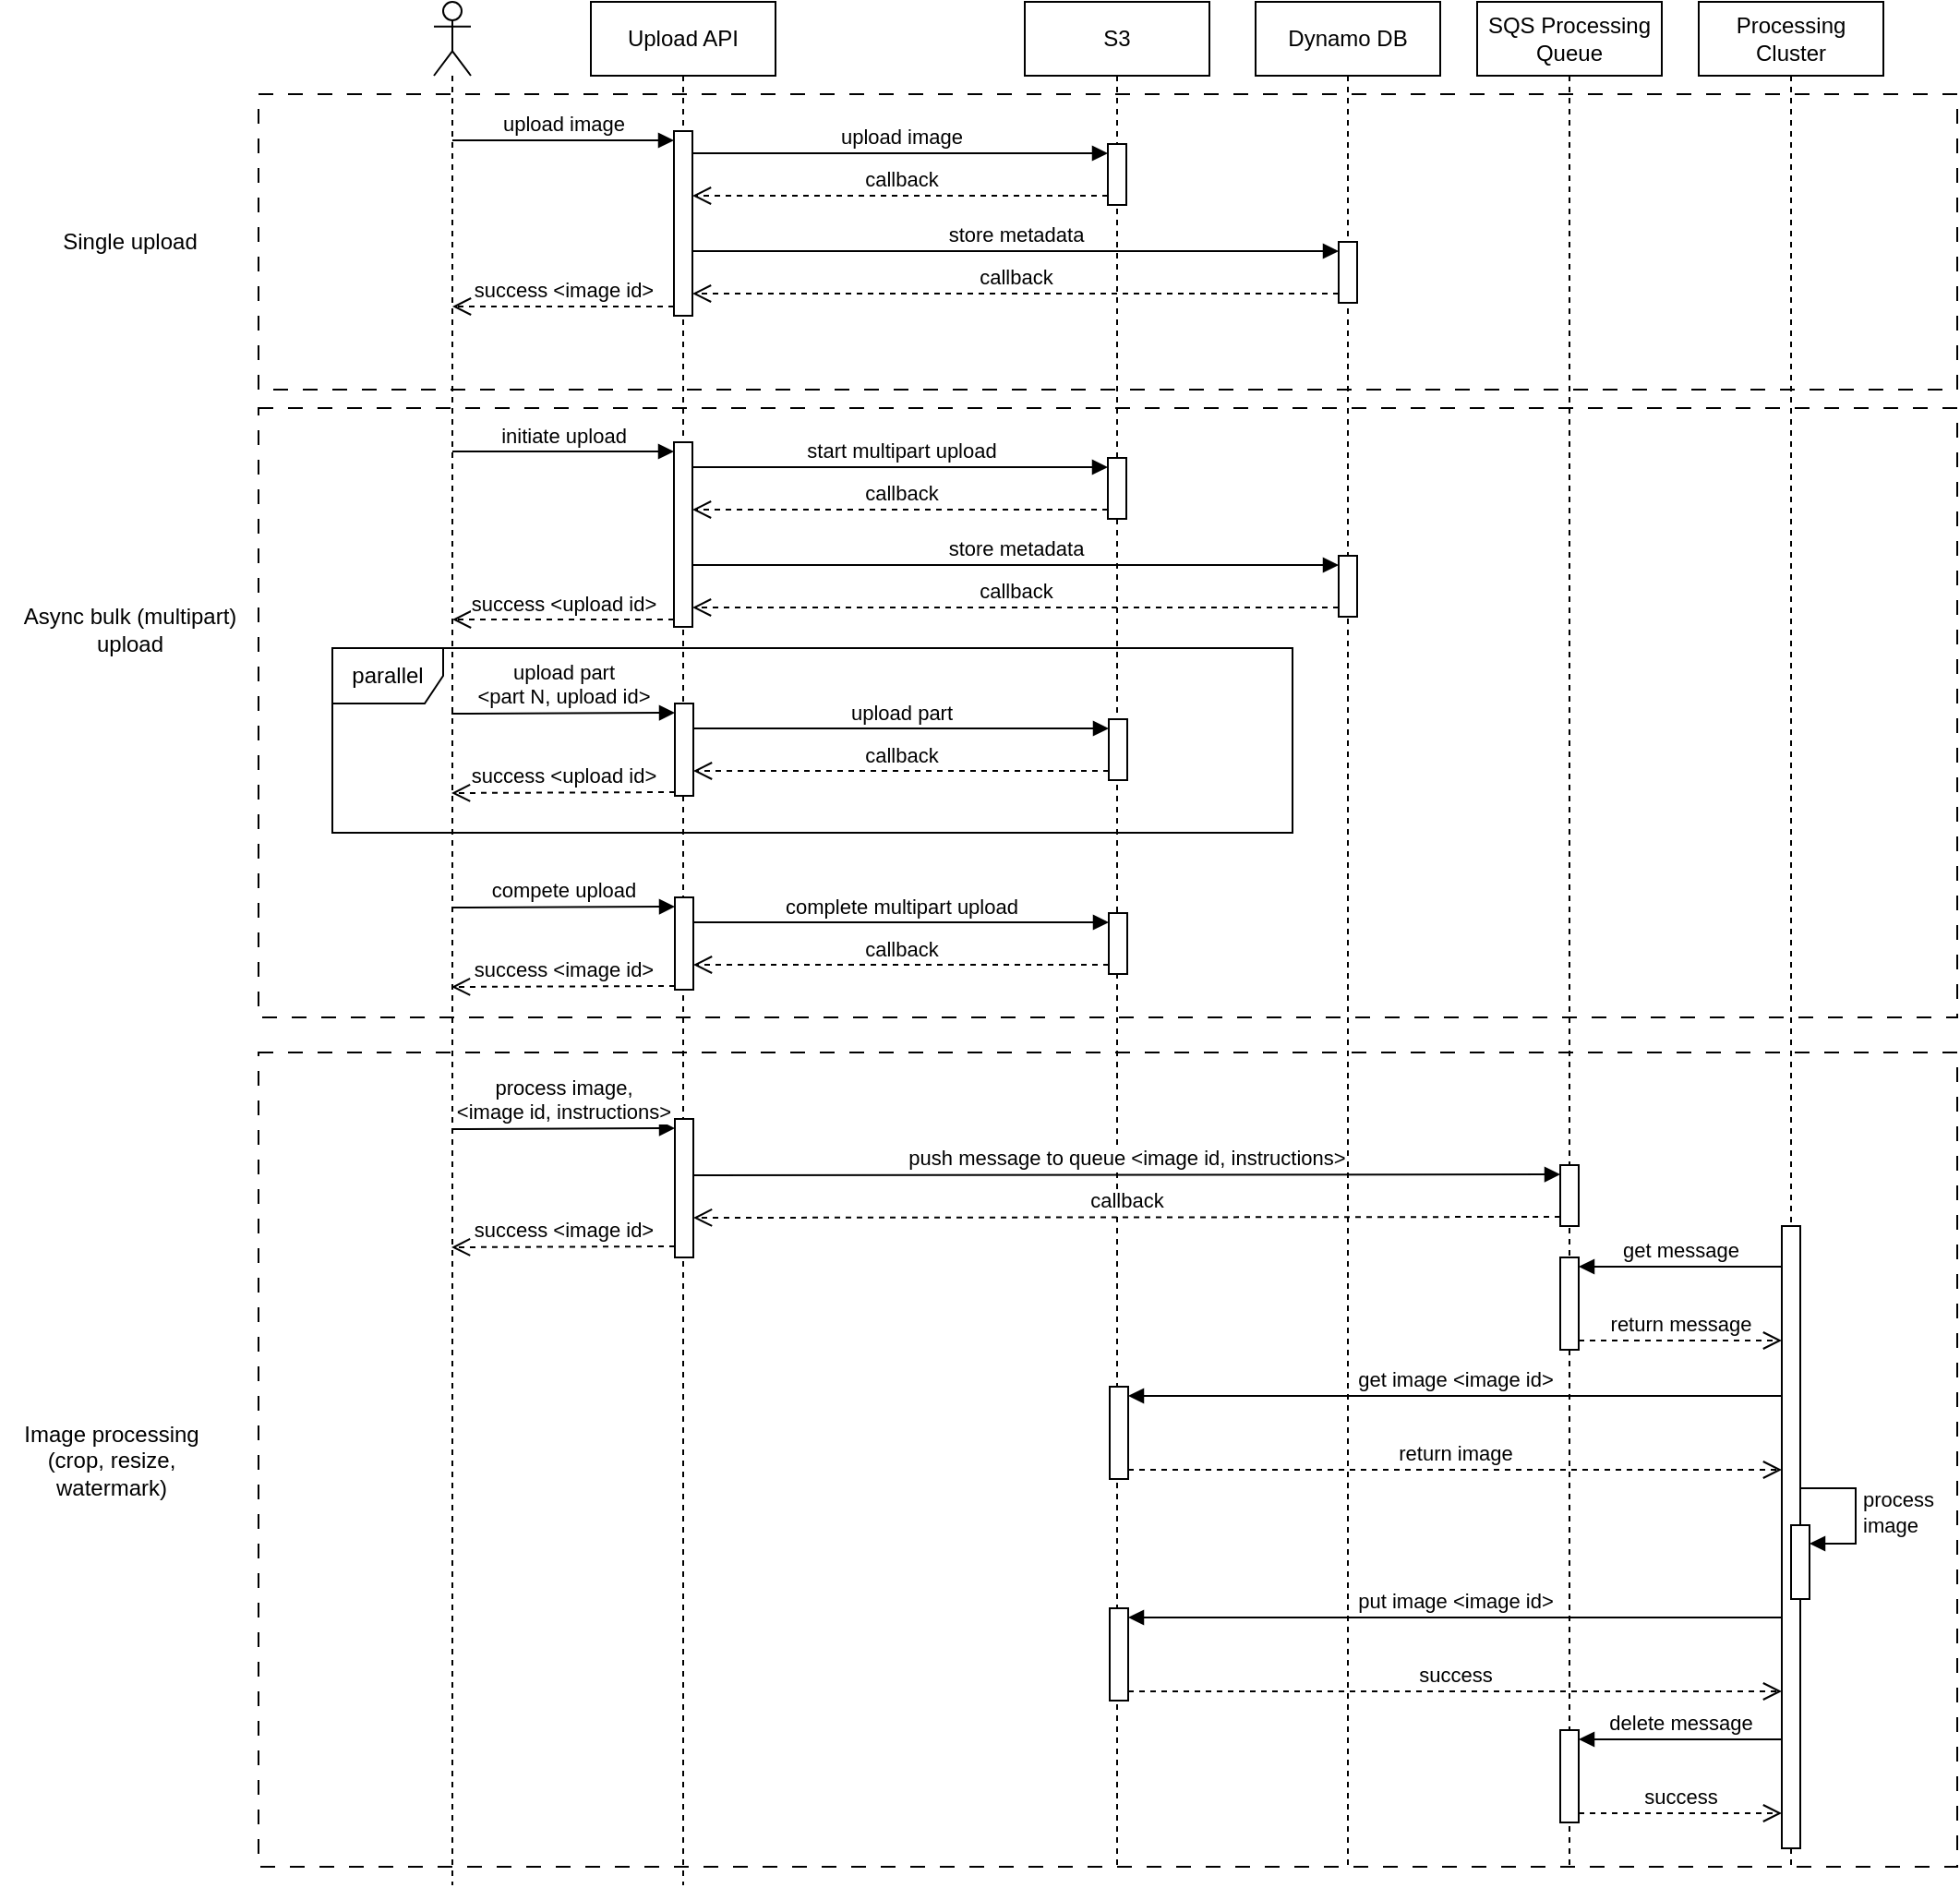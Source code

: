 <mxfile version="21.7.2" type="device">
  <diagram name="Page-1" id="2YBvvXClWsGukQMizWep">
    <mxGraphModel dx="2950" dy="1132" grid="1" gridSize="10" guides="1" tooltips="1" connect="1" arrows="1" fold="1" page="1" pageScale="1" pageWidth="850" pageHeight="1100" math="0" shadow="0">
      <root>
        <mxCell id="0" />
        <mxCell id="1" parent="0" />
        <mxCell id="S92pzV4RPVKKhVK4Yw1S-98" value="" style="rounded=0;whiteSpace=wrap;html=1;dashed=1;dashPattern=8 8;fillColor=none;align=left;" vertex="1" parent="1">
          <mxGeometry x="-60" y="609" width="920" height="441" as="geometry" />
        </mxCell>
        <mxCell id="S92pzV4RPVKKhVK4Yw1S-22" value="" style="rounded=0;whiteSpace=wrap;html=1;dashed=1;dashPattern=8 8;fillColor=none;align=left;" vertex="1" parent="1">
          <mxGeometry x="-60" y="260" width="920" height="330" as="geometry" />
        </mxCell>
        <mxCell id="S92pzV4RPVKKhVK4Yw1S-9" value="" style="rounded=0;whiteSpace=wrap;html=1;dashed=1;dashPattern=8 8;fillColor=none;align=left;" vertex="1" parent="1">
          <mxGeometry x="-60" y="90" width="920" height="160" as="geometry" />
        </mxCell>
        <mxCell id="aM9ryv3xv72pqoxQDRHE-1" value="Upload API" style="shape=umlLifeline;perimeter=lifelinePerimeter;whiteSpace=wrap;html=1;container=0;dropTarget=0;collapsible=0;recursiveResize=0;outlineConnect=0;portConstraint=eastwest;newEdgeStyle={&quot;edgeStyle&quot;:&quot;elbowEdgeStyle&quot;,&quot;elbow&quot;:&quot;vertical&quot;,&quot;curved&quot;:0,&quot;rounded&quot;:0};" parent="1" vertex="1">
          <mxGeometry x="120" y="40" width="100" height="1020" as="geometry" />
        </mxCell>
        <mxCell id="S92pzV4RPVKKhVK4Yw1S-33" value="" style="html=1;points=[[0,0,0,0,5],[0,1,0,0,-5],[1,0,0,0,5],[1,1,0,0,-5]];perimeter=orthogonalPerimeter;outlineConnect=0;targetShapes=umlLifeline;portConstraint=eastwest;newEdgeStyle={&quot;curved&quot;:0,&quot;rounded&quot;:0};" vertex="1" parent="aM9ryv3xv72pqoxQDRHE-1">
          <mxGeometry x="45" y="70" width="10" height="100" as="geometry" />
        </mxCell>
        <mxCell id="S92pzV4RPVKKhVK4Yw1S-37" value="" style="html=1;points=[[0,0,0,0,5],[0,1,0,0,-5],[1,0,0,0,5],[1,1,0,0,-5]];perimeter=orthogonalPerimeter;outlineConnect=0;targetShapes=umlLifeline;portConstraint=eastwest;newEdgeStyle={&quot;curved&quot;:0,&quot;rounded&quot;:0};" vertex="1" parent="aM9ryv3xv72pqoxQDRHE-1">
          <mxGeometry x="45" y="238.5" width="10" height="100" as="geometry" />
        </mxCell>
        <mxCell id="S92pzV4RPVKKhVK4Yw1S-38" value="success &amp;lt;upload id&amp;gt;" style="html=1;verticalAlign=bottom;endArrow=open;dashed=1;endSize=8;curved=0;rounded=0;exitX=0;exitY=1;exitDx=0;exitDy=-5;" edge="1" parent="aM9ryv3xv72pqoxQDRHE-1" target="S92pzV4RPVKKhVK4Yw1S-11">
          <mxGeometry relative="1" as="geometry">
            <mxPoint x="-50" y="334.5" as="targetPoint" />
            <mxPoint x="45" y="334.5" as="sourcePoint" />
          </mxGeometry>
        </mxCell>
        <mxCell id="aM9ryv3xv72pqoxQDRHE-5" value="S3" style="shape=umlLifeline;perimeter=lifelinePerimeter;whiteSpace=wrap;html=1;container=0;dropTarget=0;collapsible=0;recursiveResize=0;outlineConnect=0;portConstraint=eastwest;newEdgeStyle={&quot;edgeStyle&quot;:&quot;elbowEdgeStyle&quot;,&quot;elbow&quot;:&quot;vertical&quot;,&quot;curved&quot;:0,&quot;rounded&quot;:0};" parent="1" vertex="1">
          <mxGeometry x="355" y="40" width="100" height="1010" as="geometry" />
        </mxCell>
        <mxCell id="S92pzV4RPVKKhVK4Yw1S-14" value="" style="html=1;points=[[0,0,0,0,5],[0,1,0,0,-5],[1,0,0,0,5],[1,1,0,0,-5]];perimeter=orthogonalPerimeter;outlineConnect=0;targetShapes=umlLifeline;portConstraint=eastwest;newEdgeStyle={&quot;curved&quot;:0,&quot;rounded&quot;:0};" vertex="1" parent="aM9ryv3xv72pqoxQDRHE-5">
          <mxGeometry x="45" y="77" width="10" height="33" as="geometry" />
        </mxCell>
        <mxCell id="S92pzV4RPVKKhVK4Yw1S-81" value="" style="html=1;points=[[0,0,0,0,5],[0,1,0,0,-5],[1,0,0,0,5],[1,1,0,0,-5]];perimeter=orthogonalPerimeter;outlineConnect=0;targetShapes=umlLifeline;portConstraint=eastwest;newEdgeStyle={&quot;curved&quot;:0,&quot;rounded&quot;:0};" vertex="1" parent="aM9ryv3xv72pqoxQDRHE-5">
          <mxGeometry x="46" y="750" width="10" height="50" as="geometry" />
        </mxCell>
        <mxCell id="S92pzV4RPVKKhVK4Yw1S-2" value="Dynamo DB" style="shape=umlLifeline;perimeter=lifelinePerimeter;whiteSpace=wrap;html=1;container=0;dropTarget=0;collapsible=0;recursiveResize=0;outlineConnect=0;portConstraint=eastwest;newEdgeStyle={&quot;edgeStyle&quot;:&quot;elbowEdgeStyle&quot;,&quot;elbow&quot;:&quot;vertical&quot;,&quot;curved&quot;:0,&quot;rounded&quot;:0};" vertex="1" parent="1">
          <mxGeometry x="480" y="40" width="100" height="1010" as="geometry" />
        </mxCell>
        <mxCell id="S92pzV4RPVKKhVK4Yw1S-17" value="" style="html=1;points=[[0,0,0,0,5],[0,1,0,0,-5],[1,0,0,0,5],[1,1,0,0,-5]];perimeter=orthogonalPerimeter;outlineConnect=0;targetShapes=umlLifeline;portConstraint=eastwest;newEdgeStyle={&quot;curved&quot;:0,&quot;rounded&quot;:0};" vertex="1" parent="S92pzV4RPVKKhVK4Yw1S-2">
          <mxGeometry x="45" y="130" width="10" height="33" as="geometry" />
        </mxCell>
        <mxCell id="S92pzV4RPVKKhVK4Yw1S-87" value="" style="html=1;points=[[0,0,0,0,5],[0,1,0,0,-5],[1,0,0,0,5],[1,1,0,0,-5]];perimeter=orthogonalPerimeter;outlineConnect=0;targetShapes=umlLifeline;portConstraint=eastwest;newEdgeStyle={&quot;curved&quot;:0,&quot;rounded&quot;:0};" vertex="1" parent="S92pzV4RPVKKhVK4Yw1S-2">
          <mxGeometry x="-79" y="870" width="10" height="50" as="geometry" />
        </mxCell>
        <mxCell id="S92pzV4RPVKKhVK4Yw1S-88" value="put image &amp;lt;image id&amp;gt;" style="html=1;verticalAlign=bottom;endArrow=block;curved=0;rounded=0;entryX=1;entryY=0;entryDx=0;entryDy=5;" edge="1" parent="S92pzV4RPVKKhVK4Yw1S-2" target="S92pzV4RPVKKhVK4Yw1S-87">
          <mxGeometry relative="1" as="geometry">
            <mxPoint x="285" y="875" as="sourcePoint" />
          </mxGeometry>
        </mxCell>
        <mxCell id="S92pzV4RPVKKhVK4Yw1S-89" value="success" style="html=1;verticalAlign=bottom;endArrow=open;dashed=1;endSize=8;curved=0;rounded=0;exitX=1;exitY=1;exitDx=0;exitDy=-5;" edge="1" parent="S92pzV4RPVKKhVK4Yw1S-2" source="S92pzV4RPVKKhVK4Yw1S-87">
          <mxGeometry relative="1" as="geometry">
            <mxPoint x="285" y="915" as="targetPoint" />
          </mxGeometry>
        </mxCell>
        <mxCell id="S92pzV4RPVKKhVK4Yw1S-4" value="SQS Processing&lt;br&gt;Queue" style="shape=umlLifeline;perimeter=lifelinePerimeter;whiteSpace=wrap;html=1;container=0;dropTarget=0;collapsible=0;recursiveResize=0;outlineConnect=0;portConstraint=eastwest;newEdgeStyle={&quot;edgeStyle&quot;:&quot;elbowEdgeStyle&quot;,&quot;elbow&quot;:&quot;vertical&quot;,&quot;curved&quot;:0,&quot;rounded&quot;:0};" vertex="1" parent="1">
          <mxGeometry x="600" y="40" width="100" height="1010" as="geometry" />
        </mxCell>
        <mxCell id="S92pzV4RPVKKhVK4Yw1S-24" value="" style="html=1;points=[[0,0,0,0,5],[0,1,0,0,-5],[1,0,0,0,5],[1,1,0,0,-5]];perimeter=orthogonalPerimeter;outlineConnect=0;targetShapes=umlLifeline;portConstraint=eastwest;newEdgeStyle={&quot;curved&quot;:0,&quot;rounded&quot;:0};" vertex="1" parent="S92pzV4RPVKKhVK4Yw1S-4">
          <mxGeometry x="-200" y="247" width="10" height="33" as="geometry" />
        </mxCell>
        <mxCell id="S92pzV4RPVKKhVK4Yw1S-25" value="" style="html=1;points=[[0,0,0,0,5],[0,1,0,0,-5],[1,0,0,0,5],[1,1,0,0,-5]];perimeter=orthogonalPerimeter;outlineConnect=0;targetShapes=umlLifeline;portConstraint=eastwest;newEdgeStyle={&quot;curved&quot;:0,&quot;rounded&quot;:0};" vertex="1" parent="S92pzV4RPVKKhVK4Yw1S-4">
          <mxGeometry x="-75" y="300" width="10" height="33" as="geometry" />
        </mxCell>
        <mxCell id="S92pzV4RPVKKhVK4Yw1S-68" value="" style="html=1;points=[[0,0,0,0,5],[0,1,0,0,-5],[1,0,0,0,5],[1,1,0,0,-5]];perimeter=orthogonalPerimeter;outlineConnect=0;targetShapes=umlLifeline;portConstraint=eastwest;newEdgeStyle={&quot;curved&quot;:0,&quot;rounded&quot;:0};" vertex="1" parent="S92pzV4RPVKKhVK4Yw1S-4">
          <mxGeometry x="45" y="630" width="10" height="33" as="geometry" />
        </mxCell>
        <mxCell id="S92pzV4RPVKKhVK4Yw1S-77" value="" style="html=1;points=[[0,0,0,0,5],[0,1,0,0,-5],[1,0,0,0,5],[1,1,0,0,-5]];perimeter=orthogonalPerimeter;outlineConnect=0;targetShapes=umlLifeline;portConstraint=eastwest;newEdgeStyle={&quot;curved&quot;:0,&quot;rounded&quot;:0};" vertex="1" parent="S92pzV4RPVKKhVK4Yw1S-4">
          <mxGeometry x="45" y="680" width="10" height="50" as="geometry" />
        </mxCell>
        <mxCell id="S92pzV4RPVKKhVK4Yw1S-11" value="" style="shape=umlLifeline;perimeter=lifelinePerimeter;whiteSpace=wrap;html=1;container=1;dropTarget=0;collapsible=0;recursiveResize=0;outlineConnect=0;portConstraint=eastwest;newEdgeStyle={&quot;curved&quot;:0,&quot;rounded&quot;:0};participant=umlActor;" vertex="1" parent="1">
          <mxGeometry x="35" y="40" width="20" height="1020" as="geometry" />
        </mxCell>
        <mxCell id="S92pzV4RPVKKhVK4Yw1S-15" value="upload image" style="html=1;verticalAlign=bottom;endArrow=block;curved=0;rounded=0;entryX=0;entryY=0;entryDx=0;entryDy=5;" edge="1" target="S92pzV4RPVKKhVK4Yw1S-14" parent="1">
          <mxGeometry relative="1" as="geometry">
            <mxPoint x="175" y="122" as="sourcePoint" />
          </mxGeometry>
        </mxCell>
        <mxCell id="S92pzV4RPVKKhVK4Yw1S-16" value="callback" style="html=1;verticalAlign=bottom;endArrow=open;dashed=1;endSize=8;curved=0;rounded=0;exitX=0;exitY=1;exitDx=0;exitDy=-5;" edge="1" source="S92pzV4RPVKKhVK4Yw1S-14" parent="1">
          <mxGeometry relative="1" as="geometry">
            <mxPoint x="175" y="145" as="targetPoint" />
          </mxGeometry>
        </mxCell>
        <mxCell id="S92pzV4RPVKKhVK4Yw1S-18" value="store metadata" style="html=1;verticalAlign=bottom;endArrow=block;curved=0;rounded=0;entryX=0;entryY=0;entryDx=0;entryDy=5;" edge="1" parent="1" target="S92pzV4RPVKKhVK4Yw1S-17">
          <mxGeometry relative="1" as="geometry">
            <mxPoint x="175" y="175" as="sourcePoint" />
          </mxGeometry>
        </mxCell>
        <mxCell id="S92pzV4RPVKKhVK4Yw1S-19" value="callback" style="html=1;verticalAlign=bottom;endArrow=open;dashed=1;endSize=8;curved=0;rounded=0;exitX=0;exitY=1;exitDx=0;exitDy=-5;" edge="1" parent="1" source="S92pzV4RPVKKhVK4Yw1S-17">
          <mxGeometry relative="1" as="geometry">
            <mxPoint x="175" y="198" as="targetPoint" />
          </mxGeometry>
        </mxCell>
        <mxCell id="S92pzV4RPVKKhVK4Yw1S-21" value="Single upload" style="text;html=1;align=center;verticalAlign=middle;resizable=0;points=[];autosize=1;strokeColor=none;fillColor=none;" vertex="1" parent="1">
          <mxGeometry x="-180" y="155" width="100" height="30" as="geometry" />
        </mxCell>
        <mxCell id="S92pzV4RPVKKhVK4Yw1S-32" value="Async bulk (multipart) &lt;br&gt;upload" style="text;html=1;align=center;verticalAlign=middle;resizable=0;points=[];autosize=1;strokeColor=none;fillColor=none;" vertex="1" parent="1">
          <mxGeometry x="-200" y="360" width="140" height="40" as="geometry" />
        </mxCell>
        <mxCell id="S92pzV4RPVKKhVK4Yw1S-35" value="success &amp;lt;image id&amp;gt;" style="html=1;verticalAlign=bottom;endArrow=open;dashed=1;endSize=8;curved=0;rounded=0;exitX=0;exitY=1;exitDx=0;exitDy=-5;" edge="1" source="S92pzV4RPVKKhVK4Yw1S-33" parent="1" target="S92pzV4RPVKKhVK4Yw1S-11">
          <mxGeometry relative="1" as="geometry">
            <mxPoint x="95" y="192" as="targetPoint" />
          </mxGeometry>
        </mxCell>
        <mxCell id="S92pzV4RPVKKhVK4Yw1S-34" value="upload image" style="html=1;verticalAlign=bottom;endArrow=block;curved=0;rounded=0;entryX=0;entryY=0;entryDx=0;entryDy=5;" edge="1" target="S92pzV4RPVKKhVK4Yw1S-33" parent="1" source="S92pzV4RPVKKhVK4Yw1S-11">
          <mxGeometry relative="1" as="geometry">
            <mxPoint x="95" y="122" as="sourcePoint" />
          </mxGeometry>
        </mxCell>
        <mxCell id="S92pzV4RPVKKhVK4Yw1S-39" value="initiate upload" style="html=1;verticalAlign=bottom;endArrow=block;curved=0;rounded=0;entryX=0;entryY=0;entryDx=0;entryDy=5;" edge="1" parent="1" target="S92pzV4RPVKKhVK4Yw1S-37" source="S92pzV4RPVKKhVK4Yw1S-11">
          <mxGeometry relative="1" as="geometry">
            <mxPoint x="70" y="283.5" as="sourcePoint" />
          </mxGeometry>
        </mxCell>
        <mxCell id="S92pzV4RPVKKhVK4Yw1S-28" value="callback" style="html=1;verticalAlign=bottom;endArrow=open;dashed=1;endSize=8;curved=0;rounded=0;exitX=0;exitY=1;exitDx=0;exitDy=-5;" edge="1" parent="1" source="S92pzV4RPVKKhVK4Yw1S-24" target="S92pzV4RPVKKhVK4Yw1S-37">
          <mxGeometry relative="1" as="geometry">
            <mxPoint x="180" y="315" as="targetPoint" />
          </mxGeometry>
        </mxCell>
        <mxCell id="S92pzV4RPVKKhVK4Yw1S-27" value="start multipart upload" style="html=1;verticalAlign=bottom;endArrow=block;curved=0;rounded=0;entryX=0;entryY=0;entryDx=0;entryDy=5;" edge="1" parent="1" source="S92pzV4RPVKKhVK4Yw1S-37" target="S92pzV4RPVKKhVK4Yw1S-24">
          <mxGeometry relative="1" as="geometry">
            <mxPoint x="180" y="292" as="sourcePoint" />
          </mxGeometry>
        </mxCell>
        <mxCell id="S92pzV4RPVKKhVK4Yw1S-29" value="store metadata" style="html=1;verticalAlign=bottom;endArrow=block;curved=0;rounded=0;entryX=0;entryY=0;entryDx=0;entryDy=5;" edge="1" parent="1" source="S92pzV4RPVKKhVK4Yw1S-37" target="S92pzV4RPVKKhVK4Yw1S-25">
          <mxGeometry relative="1" as="geometry">
            <mxPoint x="170" y="345" as="sourcePoint" />
          </mxGeometry>
        </mxCell>
        <mxCell id="S92pzV4RPVKKhVK4Yw1S-30" value="callback" style="html=1;verticalAlign=bottom;endArrow=open;dashed=1;endSize=8;curved=0;rounded=0;exitX=0;exitY=1;exitDx=0;exitDy=-5;" edge="1" parent="1" source="S92pzV4RPVKKhVK4Yw1S-25" target="S92pzV4RPVKKhVK4Yw1S-37">
          <mxGeometry relative="1" as="geometry">
            <mxPoint x="180" y="368" as="targetPoint" />
          </mxGeometry>
        </mxCell>
        <mxCell id="S92pzV4RPVKKhVK4Yw1S-49" value="" style="html=1;points=[[0,0,0,0,5],[0,1,0,0,-5],[1,0,0,0,5],[1,1,0,0,-5]];perimeter=orthogonalPerimeter;outlineConnect=0;targetShapes=umlLifeline;portConstraint=eastwest;newEdgeStyle={&quot;curved&quot;:0,&quot;rounded&quot;:0};" vertex="1" parent="1">
          <mxGeometry x="165.5" y="420" width="10" height="50" as="geometry" />
        </mxCell>
        <mxCell id="S92pzV4RPVKKhVK4Yw1S-50" value="success &amp;lt;upload id&amp;gt;" style="html=1;verticalAlign=bottom;endArrow=open;dashed=1;endSize=8;curved=0;rounded=0;exitX=0;exitY=1;exitDx=0;exitDy=-5;" edge="1" parent="1">
          <mxGeometry relative="1" as="geometry">
            <mxPoint x="44.5" y="468.5" as="targetPoint" />
            <mxPoint x="165.5" y="468.0" as="sourcePoint" />
          </mxGeometry>
        </mxCell>
        <mxCell id="S92pzV4RPVKKhVK4Yw1S-51" value="" style="html=1;points=[[0,0,0,0,5],[0,1,0,0,-5],[1,0,0,0,5],[1,1,0,0,-5]];perimeter=orthogonalPerimeter;outlineConnect=0;targetShapes=umlLifeline;portConstraint=eastwest;newEdgeStyle={&quot;curved&quot;:0,&quot;rounded&quot;:0};" vertex="1" parent="1">
          <mxGeometry x="400.5" y="428.5" width="10" height="33" as="geometry" />
        </mxCell>
        <mxCell id="S92pzV4RPVKKhVK4Yw1S-53" value="upload part&lt;br&gt;&amp;lt;part N, upload id&amp;gt;" style="html=1;verticalAlign=bottom;endArrow=block;curved=0;rounded=0;entryX=0;entryY=0;entryDx=0;entryDy=5;" edge="1" parent="1" target="S92pzV4RPVKKhVK4Yw1S-49">
          <mxGeometry relative="1" as="geometry">
            <mxPoint x="44.5" y="425.5" as="sourcePoint" />
          </mxGeometry>
        </mxCell>
        <mxCell id="S92pzV4RPVKKhVK4Yw1S-54" value="callback" style="html=1;verticalAlign=bottom;endArrow=open;dashed=1;endSize=8;curved=0;rounded=0;exitX=0;exitY=1;exitDx=0;exitDy=-5;" edge="1" parent="1" source="S92pzV4RPVKKhVK4Yw1S-51" target="S92pzV4RPVKKhVK4Yw1S-49">
          <mxGeometry relative="1" as="geometry">
            <mxPoint x="180.5" y="456.5" as="targetPoint" />
          </mxGeometry>
        </mxCell>
        <mxCell id="S92pzV4RPVKKhVK4Yw1S-55" value="upload part" style="html=1;verticalAlign=bottom;endArrow=block;curved=0;rounded=0;entryX=0;entryY=0;entryDx=0;entryDy=5;" edge="1" parent="1" source="S92pzV4RPVKKhVK4Yw1S-49" target="S92pzV4RPVKKhVK4Yw1S-51">
          <mxGeometry relative="1" as="geometry">
            <mxPoint x="180.5" y="433.5" as="sourcePoint" />
          </mxGeometry>
        </mxCell>
        <mxCell id="S92pzV4RPVKKhVK4Yw1S-58" value="parallel" style="shape=umlFrame;whiteSpace=wrap;html=1;pointerEvents=0;" vertex="1" parent="1">
          <mxGeometry x="-20" y="390" width="520" height="100" as="geometry" />
        </mxCell>
        <mxCell id="S92pzV4RPVKKhVK4Yw1S-59" value="" style="html=1;points=[[0,0,0,0,5],[0,1,0,0,-5],[1,0,0,0,5],[1,1,0,0,-5]];perimeter=orthogonalPerimeter;outlineConnect=0;targetShapes=umlLifeline;portConstraint=eastwest;newEdgeStyle={&quot;curved&quot;:0,&quot;rounded&quot;:0};" vertex="1" parent="1">
          <mxGeometry x="165.5" y="525" width="10" height="50" as="geometry" />
        </mxCell>
        <mxCell id="S92pzV4RPVKKhVK4Yw1S-60" value="success &amp;lt;image id&amp;gt;" style="html=1;verticalAlign=bottom;endArrow=open;dashed=1;endSize=8;curved=0;rounded=0;exitX=0;exitY=1;exitDx=0;exitDy=-5;" edge="1" parent="1">
          <mxGeometry relative="1" as="geometry">
            <mxPoint x="44.5" y="573.5" as="targetPoint" />
            <mxPoint x="165.5" y="573.0" as="sourcePoint" />
          </mxGeometry>
        </mxCell>
        <mxCell id="S92pzV4RPVKKhVK4Yw1S-61" value="" style="html=1;points=[[0,0,0,0,5],[0,1,0,0,-5],[1,0,0,0,5],[1,1,0,0,-5]];perimeter=orthogonalPerimeter;outlineConnect=0;targetShapes=umlLifeline;portConstraint=eastwest;newEdgeStyle={&quot;curved&quot;:0,&quot;rounded&quot;:0};" vertex="1" parent="1">
          <mxGeometry x="400.5" y="533.5" width="10" height="33" as="geometry" />
        </mxCell>
        <mxCell id="S92pzV4RPVKKhVK4Yw1S-62" value="compete upload" style="html=1;verticalAlign=bottom;endArrow=block;curved=0;rounded=0;entryX=0;entryY=0;entryDx=0;entryDy=5;" edge="1" parent="1" target="S92pzV4RPVKKhVK4Yw1S-59">
          <mxGeometry relative="1" as="geometry">
            <mxPoint x="44.5" y="530.5" as="sourcePoint" />
          </mxGeometry>
        </mxCell>
        <mxCell id="S92pzV4RPVKKhVK4Yw1S-63" value="callback" style="html=1;verticalAlign=bottom;endArrow=open;dashed=1;endSize=8;curved=0;rounded=0;exitX=0;exitY=1;exitDx=0;exitDy=-5;" edge="1" parent="1" source="S92pzV4RPVKKhVK4Yw1S-61" target="S92pzV4RPVKKhVK4Yw1S-59">
          <mxGeometry relative="1" as="geometry">
            <mxPoint x="180.5" y="561.5" as="targetPoint" />
          </mxGeometry>
        </mxCell>
        <mxCell id="S92pzV4RPVKKhVK4Yw1S-64" value="complete multipart upload" style="html=1;verticalAlign=bottom;endArrow=block;curved=0;rounded=0;entryX=0;entryY=0;entryDx=0;entryDy=5;" edge="1" parent="1" source="S92pzV4RPVKKhVK4Yw1S-59" target="S92pzV4RPVKKhVK4Yw1S-61">
          <mxGeometry relative="1" as="geometry">
            <mxPoint x="180.5" y="538.5" as="sourcePoint" />
          </mxGeometry>
        </mxCell>
        <mxCell id="S92pzV4RPVKKhVK4Yw1S-65" value="" style="html=1;points=[[0,0,0,0,5],[0,1,0,0,-5],[1,0,0,0,5],[1,1,0,0,-5]];perimeter=orthogonalPerimeter;outlineConnect=0;targetShapes=umlLifeline;portConstraint=eastwest;newEdgeStyle={&quot;curved&quot;:0,&quot;rounded&quot;:0};" vertex="1" parent="1">
          <mxGeometry x="165.5" y="645" width="10" height="75" as="geometry" />
        </mxCell>
        <mxCell id="S92pzV4RPVKKhVK4Yw1S-66" value="success &amp;lt;image id&amp;gt;" style="html=1;verticalAlign=bottom;endArrow=open;dashed=1;endSize=8;curved=0;rounded=0;exitX=0;exitY=1;exitDx=0;exitDy=-5;" edge="1" parent="1">
          <mxGeometry relative="1" as="geometry">
            <mxPoint x="44.5" y="714.5" as="targetPoint" />
            <mxPoint x="165.5" y="714.0" as="sourcePoint" />
          </mxGeometry>
        </mxCell>
        <mxCell id="S92pzV4RPVKKhVK4Yw1S-67" value="process image,&lt;br&gt;&amp;lt;image id, instructions&amp;gt;" style="html=1;verticalAlign=bottom;endArrow=block;curved=0;rounded=0;entryX=0;entryY=0;entryDx=0;entryDy=5;" edge="1" parent="1" target="S92pzV4RPVKKhVK4Yw1S-65">
          <mxGeometry relative="1" as="geometry">
            <mxPoint x="44.5" y="650.5" as="sourcePoint" />
          </mxGeometry>
        </mxCell>
        <mxCell id="S92pzV4RPVKKhVK4Yw1S-69" value="callback" style="html=1;verticalAlign=bottom;endArrow=open;dashed=1;endSize=8;curved=0;rounded=0;exitX=0;exitY=1;exitDx=0;exitDy=-5;" edge="1" parent="1" source="S92pzV4RPVKKhVK4Yw1S-68">
          <mxGeometry relative="1" as="geometry">
            <mxPoint x="175.5" y="698.5" as="targetPoint" />
          </mxGeometry>
        </mxCell>
        <mxCell id="S92pzV4RPVKKhVK4Yw1S-70" value="push message to queue &amp;lt;image id, instructions&amp;gt;" style="html=1;verticalAlign=bottom;endArrow=block;curved=0;rounded=0;entryX=0;entryY=0;entryDx=0;entryDy=5;" edge="1" parent="1" target="S92pzV4RPVKKhVK4Yw1S-68">
          <mxGeometry relative="1" as="geometry">
            <mxPoint x="175.5" y="675.5" as="sourcePoint" />
          </mxGeometry>
        </mxCell>
        <mxCell id="S92pzV4RPVKKhVK4Yw1S-6" value="Processing Cluster" style="shape=umlLifeline;perimeter=lifelinePerimeter;whiteSpace=wrap;html=1;container=0;dropTarget=0;collapsible=0;recursiveResize=0;outlineConnect=0;portConstraint=eastwest;newEdgeStyle={&quot;edgeStyle&quot;:&quot;elbowEdgeStyle&quot;,&quot;elbow&quot;:&quot;vertical&quot;,&quot;curved&quot;:0,&quot;rounded&quot;:0};" vertex="1" parent="1">
          <mxGeometry x="720" y="40" width="100" height="1010" as="geometry" />
        </mxCell>
        <mxCell id="S92pzV4RPVKKhVK4Yw1S-71" value="" style="html=1;points=[[0,0,0,0,5],[0,1,0,0,-5],[1,0,0,0,5],[1,1,0,0,-5]];perimeter=orthogonalPerimeter;outlineConnect=0;targetShapes=umlLifeline;portConstraint=eastwest;newEdgeStyle={&quot;curved&quot;:0,&quot;rounded&quot;:0};" vertex="1" parent="S92pzV4RPVKKhVK4Yw1S-6">
          <mxGeometry x="45" y="663" width="10" height="337" as="geometry" />
        </mxCell>
        <mxCell id="S92pzV4RPVKKhVK4Yw1S-85" value="" style="html=1;points=[[0,0,0,0,5],[0,1,0,0,-5],[1,0,0,0,5],[1,1,0,0,-5]];perimeter=orthogonalPerimeter;outlineConnect=0;targetShapes=umlLifeline;portConstraint=eastwest;newEdgeStyle={&quot;curved&quot;:0,&quot;rounded&quot;:0};" vertex="1" parent="S92pzV4RPVKKhVK4Yw1S-6">
          <mxGeometry x="50" y="825" width="10" height="40" as="geometry" />
        </mxCell>
        <mxCell id="S92pzV4RPVKKhVK4Yw1S-86" value="process&amp;nbsp;&lt;br&gt;image" style="html=1;align=left;spacingLeft=2;endArrow=block;rounded=0;edgeStyle=orthogonalEdgeStyle;curved=0;rounded=0;" edge="1" target="S92pzV4RPVKKhVK4Yw1S-85" parent="S92pzV4RPVKKhVK4Yw1S-6">
          <mxGeometry relative="1" as="geometry">
            <mxPoint x="55" y="805" as="sourcePoint" />
            <Array as="points">
              <mxPoint x="85" y="835" />
            </Array>
          </mxGeometry>
        </mxCell>
        <mxCell id="S92pzV4RPVKKhVK4Yw1S-79" value="return message" style="html=1;verticalAlign=bottom;endArrow=open;dashed=1;endSize=8;curved=0;rounded=0;exitX=1;exitY=1;exitDx=0;exitDy=-5;" edge="1" source="S92pzV4RPVKKhVK4Yw1S-77" parent="1" target="S92pzV4RPVKKhVK4Yw1S-71">
          <mxGeometry relative="1" as="geometry">
            <mxPoint x="725" y="795" as="targetPoint" />
          </mxGeometry>
        </mxCell>
        <mxCell id="S92pzV4RPVKKhVK4Yw1S-78" value="get message" style="html=1;verticalAlign=bottom;endArrow=block;curved=0;rounded=0;entryX=1;entryY=0;entryDx=0;entryDy=5;" edge="1" target="S92pzV4RPVKKhVK4Yw1S-77" parent="1" source="S92pzV4RPVKKhVK4Yw1S-71">
          <mxGeometry relative="1" as="geometry">
            <mxPoint x="725" y="725" as="sourcePoint" />
          </mxGeometry>
        </mxCell>
        <mxCell id="S92pzV4RPVKKhVK4Yw1S-82" value="get image &amp;lt;image id&amp;gt;" style="html=1;verticalAlign=bottom;endArrow=block;curved=0;rounded=0;entryX=1;entryY=0;entryDx=0;entryDy=5;" edge="1" target="S92pzV4RPVKKhVK4Yw1S-81" parent="1" source="S92pzV4RPVKKhVK4Yw1S-71">
          <mxGeometry relative="1" as="geometry">
            <mxPoint x="760" y="795" as="sourcePoint" />
          </mxGeometry>
        </mxCell>
        <mxCell id="S92pzV4RPVKKhVK4Yw1S-83" value="return image" style="html=1;verticalAlign=bottom;endArrow=open;dashed=1;endSize=8;curved=0;rounded=0;exitX=1;exitY=1;exitDx=0;exitDy=-5;" edge="1" source="S92pzV4RPVKKhVK4Yw1S-81" parent="1" target="S92pzV4RPVKKhVK4Yw1S-71">
          <mxGeometry relative="1" as="geometry">
            <mxPoint x="481" y="865" as="targetPoint" />
          </mxGeometry>
        </mxCell>
        <mxCell id="S92pzV4RPVKKhVK4Yw1S-95" value="" style="html=1;points=[[0,0,0,0,5],[0,1,0,0,-5],[1,0,0,0,5],[1,1,0,0,-5]];perimeter=orthogonalPerimeter;outlineConnect=0;targetShapes=umlLifeline;portConstraint=eastwest;newEdgeStyle={&quot;curved&quot;:0,&quot;rounded&quot;:0};" vertex="1" parent="1">
          <mxGeometry x="645" y="976" width="10" height="50" as="geometry" />
        </mxCell>
        <mxCell id="S92pzV4RPVKKhVK4Yw1S-96" value="success" style="html=1;verticalAlign=bottom;endArrow=open;dashed=1;endSize=8;curved=0;rounded=0;exitX=1;exitY=1;exitDx=0;exitDy=-5;" edge="1" parent="1" source="S92pzV4RPVKKhVK4Yw1S-95">
          <mxGeometry relative="1" as="geometry">
            <mxPoint x="765" y="1021" as="targetPoint" />
          </mxGeometry>
        </mxCell>
        <mxCell id="S92pzV4RPVKKhVK4Yw1S-97" value="delete message" style="html=1;verticalAlign=bottom;endArrow=block;curved=0;rounded=0;entryX=1;entryY=0;entryDx=0;entryDy=5;" edge="1" parent="1" target="S92pzV4RPVKKhVK4Yw1S-95">
          <mxGeometry x="0.004" relative="1" as="geometry">
            <mxPoint x="765" y="981" as="sourcePoint" />
            <mxPoint as="offset" />
          </mxGeometry>
        </mxCell>
        <mxCell id="S92pzV4RPVKKhVK4Yw1S-99" value="Image processing &lt;br&gt;(crop, resize, &lt;br&gt;watermark)" style="text;html=1;align=center;verticalAlign=middle;resizable=0;points=[];autosize=1;strokeColor=none;fillColor=none;" vertex="1" parent="1">
          <mxGeometry x="-200" y="799.5" width="120" height="60" as="geometry" />
        </mxCell>
      </root>
    </mxGraphModel>
  </diagram>
</mxfile>
